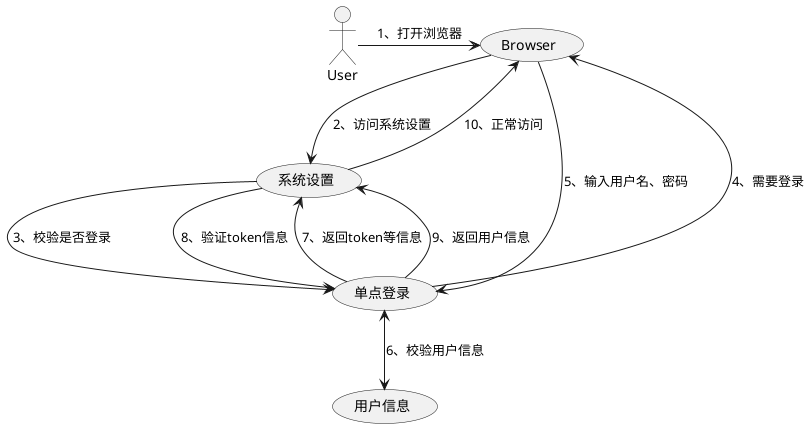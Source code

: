 @startuml
User -> (Browser) : 1、打开浏览器

(Browser) -> (系统设置) : 2、访问系统设置

(系统设置) --> (单点登录) : 3、校验是否登录

(单点登录) --> (Browser) : 4、需要登录

(Browser) --> (单点登录) : 5、输入用户名、密码

(单点登录) <--> (用户信息) : 6、校验用户信息

(单点登录) --> (系统设置) : 7、返回token等信息

(系统设置) --> (单点登录) : 8、验证token信息

(单点登录) --> (系统设置) : 9、返回用户信息

(系统设置) --> (Browser) : 10、正常访问

@enduml